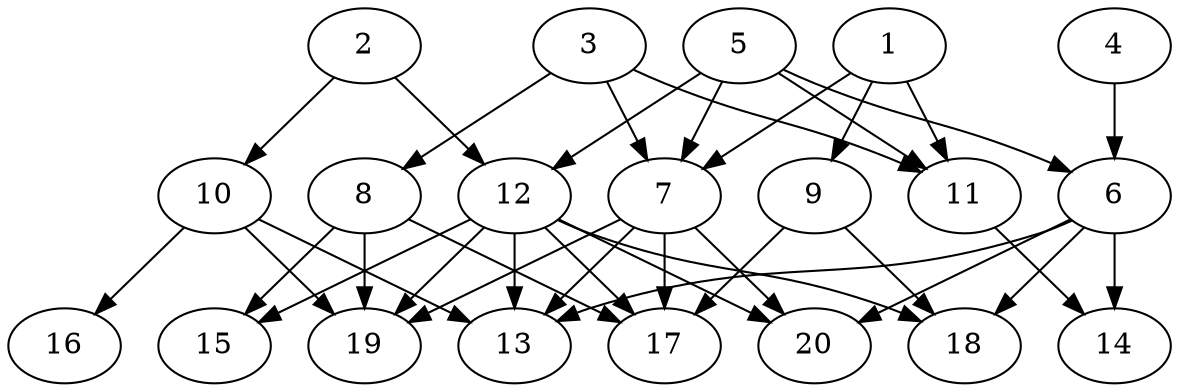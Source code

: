 // DAG automatically generated by daggen at Wed Jul 24 21:26:16 2019
// ./daggen --dot -n 20 --ccr 0.4 --fat 0.8 --regular 0.5 --density 0.5 --mindata 5242880 --maxdata 52428800 
digraph G {
  1 [size="83873280", alpha="0.05", expect_size="33549312"] 
  1 -> 7 [size ="33549312"]
  1 -> 9 [size ="33549312"]
  1 -> 11 [size ="33549312"]
  2 [size="80084480", alpha="0.09", expect_size="32033792"] 
  2 -> 10 [size ="32033792"]
  2 -> 12 [size ="32033792"]
  3 [size="33707520", alpha="0.03", expect_size="13483008"] 
  3 -> 7 [size ="13483008"]
  3 -> 8 [size ="13483008"]
  3 -> 11 [size ="13483008"]
  4 [size="101478400", alpha="0.00", expect_size="40591360"] 
  4 -> 6 [size ="40591360"]
  5 [size="23756800", alpha="0.16", expect_size="9502720"] 
  5 -> 6 [size ="9502720"]
  5 -> 7 [size ="9502720"]
  5 -> 11 [size ="9502720"]
  5 -> 12 [size ="9502720"]
  6 [size="47595520", alpha="0.11", expect_size="19038208"] 
  6 -> 13 [size ="19038208"]
  6 -> 14 [size ="19038208"]
  6 -> 18 [size ="19038208"]
  6 -> 20 [size ="19038208"]
  7 [size="117772800", alpha="0.05", expect_size="47109120"] 
  7 -> 13 [size ="47109120"]
  7 -> 17 [size ="47109120"]
  7 -> 19 [size ="47109120"]
  7 -> 20 [size ="47109120"]
  8 [size="119516160", alpha="0.15", expect_size="47806464"] 
  8 -> 15 [size ="47806464"]
  8 -> 17 [size ="47806464"]
  8 -> 19 [size ="47806464"]
  9 [size="102458880", alpha="0.17", expect_size="40983552"] 
  9 -> 17 [size ="40983552"]
  9 -> 18 [size ="40983552"]
  10 [size="105838080", alpha="0.02", expect_size="42335232"] 
  10 -> 13 [size ="42335232"]
  10 -> 16 [size ="42335232"]
  10 -> 19 [size ="42335232"]
  11 [size="91228160", alpha="0.02", expect_size="36491264"] 
  11 -> 14 [size ="36491264"]
  12 [size="118999040", alpha="0.12", expect_size="47599616"] 
  12 -> 13 [size ="47599616"]
  12 -> 15 [size ="47599616"]
  12 -> 17 [size ="47599616"]
  12 -> 18 [size ="47599616"]
  12 -> 19 [size ="47599616"]
  12 -> 20 [size ="47599616"]
  13 [size="55938560", alpha="0.11", expect_size="22375424"] 
  14 [size="75435520", alpha="0.07", expect_size="30174208"] 
  15 [size="77327360", alpha="0.18", expect_size="30930944"] 
  16 [size="52469760", alpha="0.18", expect_size="20987904"] 
  17 [size="116769280", alpha="0.15", expect_size="46707712"] 
  18 [size="30502400", alpha="0.07", expect_size="12200960"] 
  19 [size="119854080", alpha="0.09", expect_size="47941632"] 
  20 [size="103029760", alpha="0.13", expect_size="41211904"] 
}
